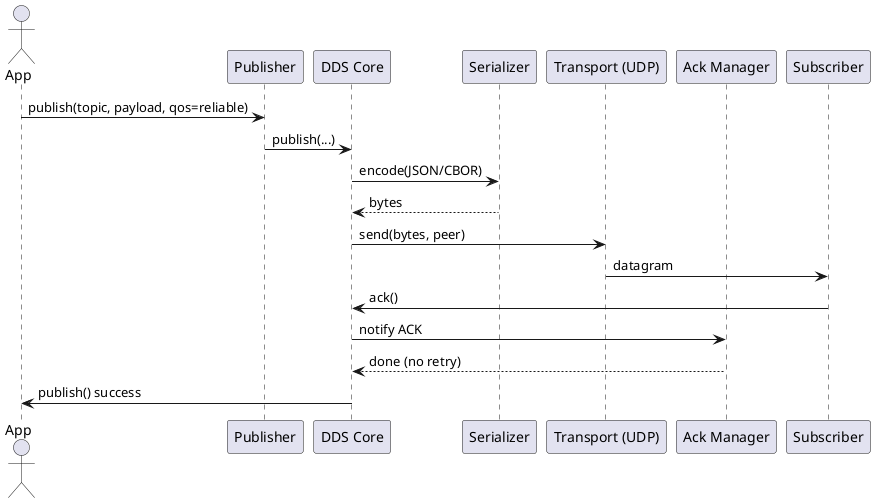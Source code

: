 @startuml
actor App
participant "Publisher" as Pub
participant "DDS Core" as Core
participant "Serializer" as Ser
participant "Transport (UDP)" as Udp
participant "Ack Manager" as Ack
participant "Subscriber" as Sub

App -> Pub: publish(topic, payload, qos=reliable)
Pub -> Core: publish(...)
Core -> Ser: encode(JSON/CBOR)
Ser --> Core: bytes
Core -> Udp: send(bytes, peer)
Udp -> Sub: datagram
Sub -> Core: ack()
Core -> Ack: notify ACK
Ack --> Core: done (no retry)
Core -> App: publish() success
@enduml